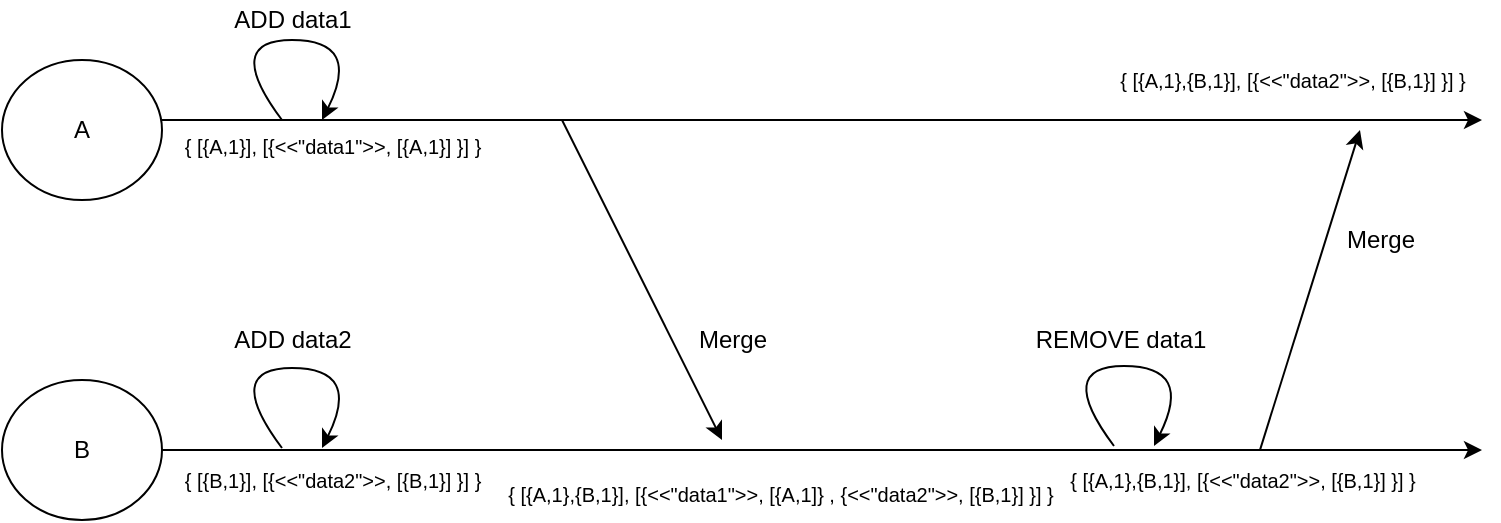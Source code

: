 <mxfile version="13.6.9" type="device"><diagram id="BSpKvSSqfu3SNpEaZ-rl" name="Page-1"><mxGraphModel dx="1038" dy="548" grid="1" gridSize="10" guides="1" tooltips="1" connect="1" arrows="1" fold="1" page="1" pageScale="1" pageWidth="827" pageHeight="1169" math="0" shadow="0"><root><mxCell id="0"/><mxCell id="1" parent="0"/><mxCell id="Kc1nG7ssE5acQk238qAM-1" value="A" style="ellipse;whiteSpace=wrap;html=1;" vertex="1" parent="1"><mxGeometry x="60" y="90" width="80" height="70" as="geometry"/></mxCell><mxCell id="Kc1nG7ssE5acQk238qAM-2" value="B" style="ellipse;whiteSpace=wrap;html=1;" vertex="1" parent="1"><mxGeometry x="60" y="250" width="80" height="70" as="geometry"/></mxCell><mxCell id="Kc1nG7ssE5acQk238qAM-3" value="" style="endArrow=classic;html=1;exitX=1;exitY=0.5;exitDx=0;exitDy=0;" edge="1" parent="1" source="Kc1nG7ssE5acQk238qAM-2"><mxGeometry width="50" height="50" relative="1" as="geometry"><mxPoint x="390" y="310" as="sourcePoint"/><mxPoint x="800" y="285" as="targetPoint"/><Array as="points"/></mxGeometry></mxCell><mxCell id="Kc1nG7ssE5acQk238qAM-4" value="" style="endArrow=classic;html=1;exitX=1;exitY=0.5;exitDx=0;exitDy=0;" edge="1" parent="1"><mxGeometry width="50" height="50" relative="1" as="geometry"><mxPoint x="140" y="120" as="sourcePoint"/><mxPoint x="800" y="120" as="targetPoint"/></mxGeometry></mxCell><mxCell id="Kc1nG7ssE5acQk238qAM-6" value="" style="curved=1;endArrow=classic;html=1;" edge="1" parent="1"><mxGeometry width="50" height="50" relative="1" as="geometry"><mxPoint x="200" y="120" as="sourcePoint"/><mxPoint x="220" y="120" as="targetPoint"/><Array as="points"><mxPoint x="170" y="80"/><mxPoint x="240" y="80"/></Array></mxGeometry></mxCell><mxCell id="Kc1nG7ssE5acQk238qAM-7" value="" style="curved=1;endArrow=classic;html=1;" edge="1" parent="1"><mxGeometry width="50" height="50" relative="1" as="geometry"><mxPoint x="200" y="284" as="sourcePoint"/><mxPoint x="220" y="284" as="targetPoint"/><Array as="points"><mxPoint x="170" y="244"/><mxPoint x="240" y="244"/></Array></mxGeometry></mxCell><mxCell id="Kc1nG7ssE5acQk238qAM-8" value="ADD data1" style="text;html=1;align=center;verticalAlign=middle;resizable=0;points=[];autosize=1;" vertex="1" parent="1"><mxGeometry x="170" y="60" width="70" height="20" as="geometry"/></mxCell><mxCell id="Kc1nG7ssE5acQk238qAM-10" value="ADD data2" style="text;html=1;align=center;verticalAlign=middle;resizable=0;points=[];autosize=1;" vertex="1" parent="1"><mxGeometry x="170" y="220" width="70" height="20" as="geometry"/></mxCell><mxCell id="Kc1nG7ssE5acQk238qAM-11" value="&lt;font style=&quot;font-size: 10px&quot;&gt;{ [{B,1}], [{&amp;lt;&amp;lt;&quot;data2&quot;&amp;gt;&amp;gt;, [{B,1}] }] }&lt;/font&gt;" style="text;html=1;align=center;verticalAlign=middle;resizable=0;points=[];autosize=1;" vertex="1" parent="1"><mxGeometry x="145" y="290" width="160" height="20" as="geometry"/></mxCell><mxCell id="Kc1nG7ssE5acQk238qAM-12" value="&lt;font style=&quot;font-size: 10px&quot;&gt;{ [{A,1}], [{&amp;lt;&amp;lt;&quot;data1&quot;&amp;gt;&amp;gt;, [{A,1}] }] }&lt;/font&gt;" style="text;html=1;align=center;verticalAlign=middle;resizable=0;points=[];autosize=1;" vertex="1" parent="1"><mxGeometry x="145" y="123" width="160" height="20" as="geometry"/></mxCell><mxCell id="Kc1nG7ssE5acQk238qAM-13" value="" style="endArrow=classic;html=1;" edge="1" parent="1"><mxGeometry width="50" height="50" relative="1" as="geometry"><mxPoint x="340" y="120" as="sourcePoint"/><mxPoint x="420" y="280" as="targetPoint"/></mxGeometry></mxCell><mxCell id="Kc1nG7ssE5acQk238qAM-14" value="Merge" style="text;html=1;align=center;verticalAlign=middle;resizable=0;points=[];autosize=1;" vertex="1" parent="1"><mxGeometry x="400" y="220" width="50" height="20" as="geometry"/></mxCell><mxCell id="Kc1nG7ssE5acQk238qAM-15" value="&lt;font style=&quot;font-size: 10px&quot;&gt;{ [{A,1},{B,1}], [{&amp;lt;&amp;lt;&quot;data1&quot;&amp;gt;&amp;gt;, [{A,1]} , {&amp;lt;&amp;lt;&quot;data2&quot;&amp;gt;&amp;gt;, [{B,1}] }] }&lt;/font&gt;" style="text;html=1;align=center;verticalAlign=middle;resizable=0;points=[];autosize=1;" vertex="1" parent="1"><mxGeometry x="304" y="297" width="290" height="20" as="geometry"/></mxCell><mxCell id="Kc1nG7ssE5acQk238qAM-16" value="" style="curved=1;endArrow=classic;html=1;" edge="1" parent="1"><mxGeometry width="50" height="50" relative="1" as="geometry"><mxPoint x="616" y="283" as="sourcePoint"/><mxPoint x="636" y="283" as="targetPoint"/><Array as="points"><mxPoint x="586" y="243"/><mxPoint x="656" y="243"/></Array></mxGeometry></mxCell><mxCell id="Kc1nG7ssE5acQk238qAM-17" value="REMOVE data1" style="text;html=1;align=center;verticalAlign=middle;resizable=0;points=[];autosize=1;" vertex="1" parent="1"><mxGeometry x="569" y="220" width="100" height="20" as="geometry"/></mxCell><mxCell id="Kc1nG7ssE5acQk238qAM-18" value="&lt;font style=&quot;font-size: 10px&quot;&gt;{ [{A,1},{B,1}], [{&amp;lt;&amp;lt;&quot;data2&quot;&amp;gt;&amp;gt;, [{B,1}] }] }&lt;/font&gt;" style="text;html=1;align=center;verticalAlign=middle;resizable=0;points=[];autosize=1;" vertex="1" parent="1"><mxGeometry x="585" y="290" width="190" height="20" as="geometry"/></mxCell><mxCell id="Kc1nG7ssE5acQk238qAM-19" value="" style="endArrow=classic;html=1;" edge="1" parent="1"><mxGeometry width="50" height="50" relative="1" as="geometry"><mxPoint x="689" y="285" as="sourcePoint"/><mxPoint x="739" y="125" as="targetPoint"/></mxGeometry></mxCell><mxCell id="Kc1nG7ssE5acQk238qAM-20" value="Merge" style="text;html=1;align=center;verticalAlign=middle;resizable=0;points=[];autosize=1;" vertex="1" parent="1"><mxGeometry x="724" y="170" width="50" height="20" as="geometry"/></mxCell><mxCell id="Kc1nG7ssE5acQk238qAM-21" value="&lt;font style=&quot;font-size: 10px&quot;&gt;{ [{A,1},{B,1}], [{&amp;lt;&amp;lt;&quot;data2&quot;&amp;gt;&amp;gt;, [{B,1}] }] }&lt;/font&gt;" style="text;html=1;align=center;verticalAlign=middle;resizable=0;points=[];autosize=1;" vertex="1" parent="1"><mxGeometry x="610" y="90" width="190" height="20" as="geometry"/></mxCell></root></mxGraphModel></diagram></mxfile>